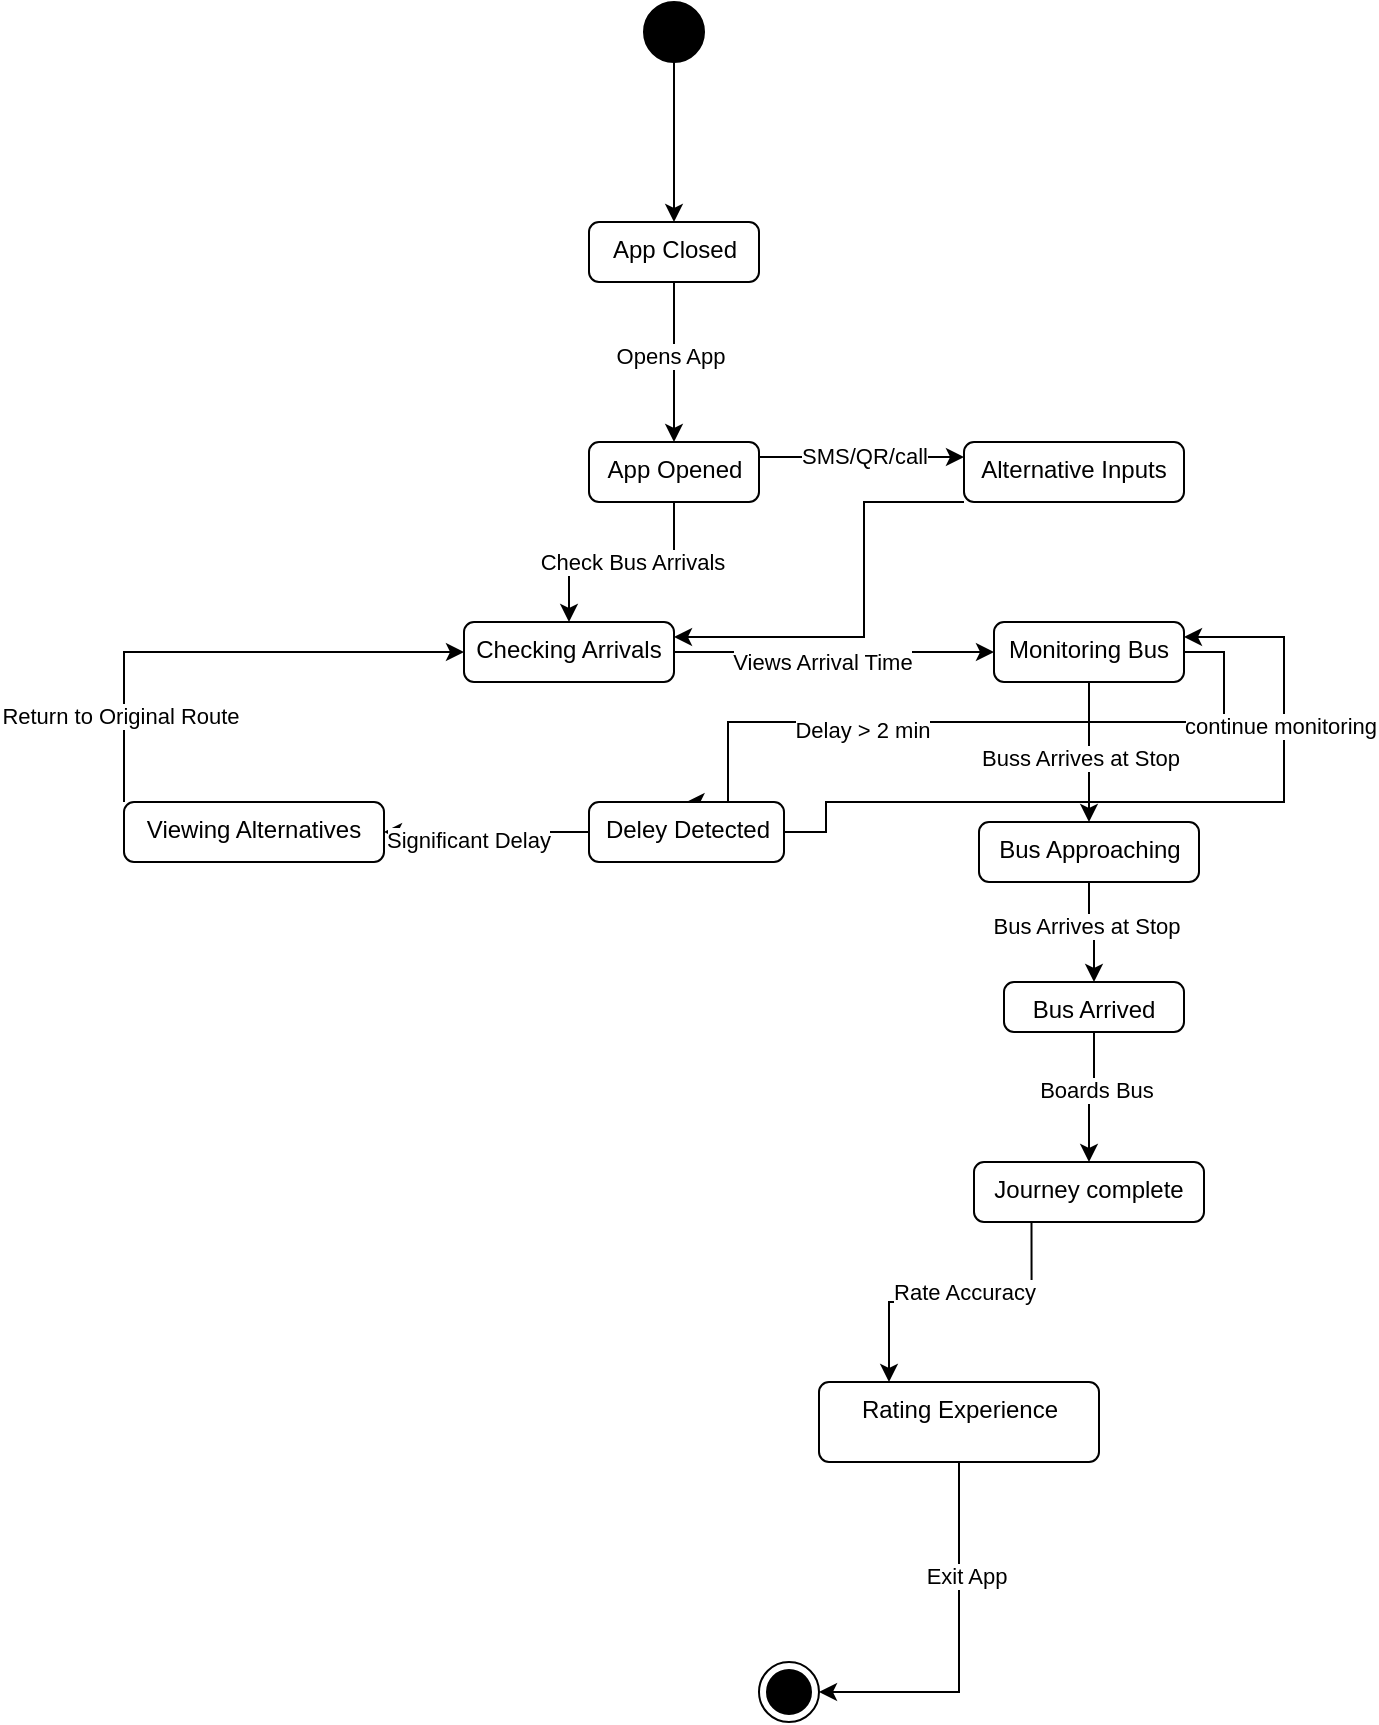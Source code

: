 <mxfile version="27.0.2">
  <diagram name="Page-1" id="t-8oRQaH_S0rjS87zA3V">
    <mxGraphModel dx="733" dy="906" grid="1" gridSize="10" guides="1" tooltips="1" connect="1" arrows="1" fold="1" page="1" pageScale="1" pageWidth="827" pageHeight="1169" math="0" shadow="0">
      <root>
        <mxCell id="0" />
        <mxCell id="1" parent="0" />
        <mxCell id="gGeE6c9y_24SSbr7kJLM-14" style="edgeStyle=orthogonalEdgeStyle;rounded=0;orthogonalLoop=1;jettySize=auto;html=1;exitX=0.5;exitY=1;exitDx=0;exitDy=0;entryX=0.5;entryY=0;entryDx=0;entryDy=0;" edge="1" parent="1" source="gGeE6c9y_24SSbr7kJLM-1" target="gGeE6c9y_24SSbr7kJLM-2">
          <mxGeometry relative="1" as="geometry" />
        </mxCell>
        <mxCell id="gGeE6c9y_24SSbr7kJLM-1" value="" style="ellipse;fillColor=strokeColor;html=1;" vertex="1" parent="1">
          <mxGeometry x="420" y="60" width="30" height="30" as="geometry" />
        </mxCell>
        <mxCell id="gGeE6c9y_24SSbr7kJLM-15" style="edgeStyle=orthogonalEdgeStyle;rounded=0;orthogonalLoop=1;jettySize=auto;html=1;exitX=0.5;exitY=1;exitDx=0;exitDy=0;entryX=0.5;entryY=0;entryDx=0;entryDy=0;" edge="1" parent="1" source="gGeE6c9y_24SSbr7kJLM-2" target="gGeE6c9y_24SSbr7kJLM-3">
          <mxGeometry relative="1" as="geometry" />
        </mxCell>
        <mxCell id="gGeE6c9y_24SSbr7kJLM-16" value="Opens App" style="edgeLabel;html=1;align=center;verticalAlign=middle;resizable=0;points=[];" vertex="1" connectable="0" parent="gGeE6c9y_24SSbr7kJLM-15">
          <mxGeometry x="-0.067" y="-2" relative="1" as="geometry">
            <mxPoint y="-1" as="offset" />
          </mxGeometry>
        </mxCell>
        <mxCell id="gGeE6c9y_24SSbr7kJLM-2" value="App Closed" style="html=1;align=center;verticalAlign=top;rounded=1;absoluteArcSize=1;arcSize=10;dashed=0;whiteSpace=wrap;" vertex="1" parent="1">
          <mxGeometry x="392.5" y="170" width="85" height="30" as="geometry" />
        </mxCell>
        <mxCell id="gGeE6c9y_24SSbr7kJLM-17" style="edgeStyle=orthogonalEdgeStyle;rounded=0;orthogonalLoop=1;jettySize=auto;html=1;exitX=1;exitY=0.25;exitDx=0;exitDy=0;entryX=0;entryY=0.25;entryDx=0;entryDy=0;" edge="1" parent="1" source="gGeE6c9y_24SSbr7kJLM-3" target="gGeE6c9y_24SSbr7kJLM-5">
          <mxGeometry relative="1" as="geometry" />
        </mxCell>
        <mxCell id="gGeE6c9y_24SSbr7kJLM-18" value="SMS/QR/call" style="edgeLabel;html=1;align=center;verticalAlign=middle;resizable=0;points=[];" vertex="1" connectable="0" parent="gGeE6c9y_24SSbr7kJLM-17">
          <mxGeometry x="0.021" y="1" relative="1" as="geometry">
            <mxPoint as="offset" />
          </mxGeometry>
        </mxCell>
        <mxCell id="gGeE6c9y_24SSbr7kJLM-19" style="edgeStyle=orthogonalEdgeStyle;rounded=0;orthogonalLoop=1;jettySize=auto;html=1;exitX=0.5;exitY=1;exitDx=0;exitDy=0;entryX=0.5;entryY=0;entryDx=0;entryDy=0;" edge="1" parent="1" source="gGeE6c9y_24SSbr7kJLM-3" target="gGeE6c9y_24SSbr7kJLM-4">
          <mxGeometry relative="1" as="geometry" />
        </mxCell>
        <mxCell id="gGeE6c9y_24SSbr7kJLM-20" value="Check Bus Arrivals" style="edgeLabel;html=1;align=center;verticalAlign=middle;resizable=0;points=[];" vertex="1" connectable="0" parent="gGeE6c9y_24SSbr7kJLM-19">
          <mxGeometry x="-0.095" relative="1" as="geometry">
            <mxPoint as="offset" />
          </mxGeometry>
        </mxCell>
        <mxCell id="gGeE6c9y_24SSbr7kJLM-3" value="App Opened" style="html=1;align=center;verticalAlign=top;rounded=1;absoluteArcSize=1;arcSize=10;dashed=0;whiteSpace=wrap;" vertex="1" parent="1">
          <mxGeometry x="392.5" y="280" width="85" height="30" as="geometry" />
        </mxCell>
        <mxCell id="gGeE6c9y_24SSbr7kJLM-22" style="edgeStyle=orthogonalEdgeStyle;rounded=0;orthogonalLoop=1;jettySize=auto;html=1;exitX=1;exitY=0.5;exitDx=0;exitDy=0;entryX=0;entryY=0.5;entryDx=0;entryDy=0;" edge="1" parent="1" source="gGeE6c9y_24SSbr7kJLM-4" target="gGeE6c9y_24SSbr7kJLM-6">
          <mxGeometry relative="1" as="geometry" />
        </mxCell>
        <mxCell id="gGeE6c9y_24SSbr7kJLM-4" value="Checking Arrivals" style="html=1;align=center;verticalAlign=top;rounded=1;absoluteArcSize=1;arcSize=10;dashed=0;whiteSpace=wrap;" vertex="1" parent="1">
          <mxGeometry x="330" y="370" width="105" height="30" as="geometry" />
        </mxCell>
        <mxCell id="gGeE6c9y_24SSbr7kJLM-21" style="edgeStyle=orthogonalEdgeStyle;rounded=0;orthogonalLoop=1;jettySize=auto;html=1;exitX=0;exitY=1;exitDx=0;exitDy=0;entryX=1;entryY=0.25;entryDx=0;entryDy=0;" edge="1" parent="1" source="gGeE6c9y_24SSbr7kJLM-5" target="gGeE6c9y_24SSbr7kJLM-4">
          <mxGeometry relative="1" as="geometry">
            <Array as="points">
              <mxPoint x="530" y="310" />
              <mxPoint x="530" y="378" />
            </Array>
          </mxGeometry>
        </mxCell>
        <mxCell id="gGeE6c9y_24SSbr7kJLM-23" value="Views Arrival Time" style="edgeLabel;html=1;align=center;verticalAlign=middle;resizable=0;points=[];" vertex="1" connectable="0" parent="gGeE6c9y_24SSbr7kJLM-21">
          <mxGeometry x="0.538" y="8" relative="1" as="geometry">
            <mxPoint x="25" y="4" as="offset" />
          </mxGeometry>
        </mxCell>
        <mxCell id="gGeE6c9y_24SSbr7kJLM-5" value="Alternative Inputs" style="html=1;align=center;verticalAlign=top;rounded=1;absoluteArcSize=1;arcSize=10;dashed=0;whiteSpace=wrap;" vertex="1" parent="1">
          <mxGeometry x="580" y="280" width="110" height="30" as="geometry" />
        </mxCell>
        <mxCell id="gGeE6c9y_24SSbr7kJLM-24" style="edgeStyle=orthogonalEdgeStyle;rounded=0;orthogonalLoop=1;jettySize=auto;html=1;exitX=0.5;exitY=1;exitDx=0;exitDy=0;entryX=0.5;entryY=0;entryDx=0;entryDy=0;" edge="1" parent="1" source="gGeE6c9y_24SSbr7kJLM-6" target="gGeE6c9y_24SSbr7kJLM-7">
          <mxGeometry relative="1" as="geometry" />
        </mxCell>
        <mxCell id="gGeE6c9y_24SSbr7kJLM-25" value="Buss Arrives at Stop" style="edgeLabel;html=1;align=center;verticalAlign=middle;resizable=0;points=[];" vertex="1" connectable="0" parent="gGeE6c9y_24SSbr7kJLM-24">
          <mxGeometry x="0.114" y="-5" relative="1" as="geometry">
            <mxPoint y="-1" as="offset" />
          </mxGeometry>
        </mxCell>
        <mxCell id="gGeE6c9y_24SSbr7kJLM-37" style="edgeStyle=orthogonalEdgeStyle;rounded=0;orthogonalLoop=1;jettySize=auto;html=1;exitX=1;exitY=0.5;exitDx=0;exitDy=0;entryX=0.5;entryY=0;entryDx=0;entryDy=0;" edge="1" parent="1" source="gGeE6c9y_24SSbr7kJLM-6" target="gGeE6c9y_24SSbr7kJLM-9">
          <mxGeometry relative="1" as="geometry">
            <Array as="points">
              <mxPoint x="710" y="385" />
              <mxPoint x="710" y="420" />
              <mxPoint x="462" y="420" />
            </Array>
          </mxGeometry>
        </mxCell>
        <mxCell id="gGeE6c9y_24SSbr7kJLM-38" value="Delay &amp;gt; 2 min" style="edgeLabel;html=1;align=center;verticalAlign=middle;resizable=0;points=[];" vertex="1" connectable="0" parent="gGeE6c9y_24SSbr7kJLM-37">
          <mxGeometry x="0.299" y="4" relative="1" as="geometry">
            <mxPoint as="offset" />
          </mxGeometry>
        </mxCell>
        <mxCell id="gGeE6c9y_24SSbr7kJLM-6" value="Monitoring Bus" style="html=1;align=center;verticalAlign=top;rounded=1;absoluteArcSize=1;arcSize=10;dashed=0;whiteSpace=wrap;" vertex="1" parent="1">
          <mxGeometry x="595" y="370" width="95" height="30" as="geometry" />
        </mxCell>
        <mxCell id="gGeE6c9y_24SSbr7kJLM-26" style="edgeStyle=orthogonalEdgeStyle;rounded=0;orthogonalLoop=1;jettySize=auto;html=1;exitX=0.5;exitY=1;exitDx=0;exitDy=0;entryX=0.5;entryY=0;entryDx=0;entryDy=0;" edge="1" parent="1" source="gGeE6c9y_24SSbr7kJLM-7" target="gGeE6c9y_24SSbr7kJLM-10">
          <mxGeometry relative="1" as="geometry" />
        </mxCell>
        <mxCell id="gGeE6c9y_24SSbr7kJLM-27" value="Bus Arrives at Stop" style="edgeLabel;html=1;align=center;verticalAlign=middle;resizable=0;points=[];" vertex="1" connectable="0" parent="gGeE6c9y_24SSbr7kJLM-26">
          <mxGeometry x="-0.15" y="-2" relative="1" as="geometry">
            <mxPoint y="-1" as="offset" />
          </mxGeometry>
        </mxCell>
        <mxCell id="gGeE6c9y_24SSbr7kJLM-7" value="Bus Approaching" style="html=1;align=center;verticalAlign=top;rounded=1;absoluteArcSize=1;arcSize=10;dashed=0;whiteSpace=wrap;" vertex="1" parent="1">
          <mxGeometry x="587.5" y="470" width="110" height="30" as="geometry" />
        </mxCell>
        <mxCell id="gGeE6c9y_24SSbr7kJLM-35" style="edgeStyle=orthogonalEdgeStyle;rounded=0;orthogonalLoop=1;jettySize=auto;html=1;exitX=0;exitY=0;exitDx=0;exitDy=0;entryX=0;entryY=0.5;entryDx=0;entryDy=0;" edge="1" parent="1" source="gGeE6c9y_24SSbr7kJLM-8" target="gGeE6c9y_24SSbr7kJLM-4">
          <mxGeometry relative="1" as="geometry" />
        </mxCell>
        <mxCell id="gGeE6c9y_24SSbr7kJLM-36" value="Return to Original Route" style="edgeLabel;html=1;align=center;verticalAlign=middle;resizable=0;points=[];" vertex="1" connectable="0" parent="gGeE6c9y_24SSbr7kJLM-35">
          <mxGeometry x="-0.657" y="2" relative="1" as="geometry">
            <mxPoint y="-1" as="offset" />
          </mxGeometry>
        </mxCell>
        <mxCell id="gGeE6c9y_24SSbr7kJLM-8" value="Viewing Alternatives" style="html=1;align=center;verticalAlign=top;rounded=1;absoluteArcSize=1;arcSize=10;dashed=0;whiteSpace=wrap;" vertex="1" parent="1">
          <mxGeometry x="160" y="460" width="130" height="30" as="geometry" />
        </mxCell>
        <mxCell id="gGeE6c9y_24SSbr7kJLM-40" style="edgeStyle=orthogonalEdgeStyle;rounded=0;orthogonalLoop=1;jettySize=auto;html=1;exitX=1;exitY=0.5;exitDx=0;exitDy=0;entryX=1;entryY=0.25;entryDx=0;entryDy=0;" edge="1" parent="1" source="gGeE6c9y_24SSbr7kJLM-9" target="gGeE6c9y_24SSbr7kJLM-6">
          <mxGeometry relative="1" as="geometry">
            <Array as="points">
              <mxPoint x="511" y="475" />
              <mxPoint x="511" y="460" />
              <mxPoint x="740" y="460" />
              <mxPoint x="740" y="378" />
            </Array>
          </mxGeometry>
        </mxCell>
        <mxCell id="gGeE6c9y_24SSbr7kJLM-41" value="continue monitoring" style="edgeLabel;html=1;align=center;verticalAlign=middle;resizable=0;points=[];" vertex="1" connectable="0" parent="gGeE6c9y_24SSbr7kJLM-40">
          <mxGeometry x="0.525" y="2" relative="1" as="geometry">
            <mxPoint as="offset" />
          </mxGeometry>
        </mxCell>
        <mxCell id="gGeE6c9y_24SSbr7kJLM-42" style="edgeStyle=orthogonalEdgeStyle;rounded=0;orthogonalLoop=1;jettySize=auto;html=1;exitX=0;exitY=0.5;exitDx=0;exitDy=0;entryX=1;entryY=0.5;entryDx=0;entryDy=0;" edge="1" parent="1" source="gGeE6c9y_24SSbr7kJLM-9" target="gGeE6c9y_24SSbr7kJLM-8">
          <mxGeometry relative="1" as="geometry" />
        </mxCell>
        <mxCell id="gGeE6c9y_24SSbr7kJLM-43" value="Significant Delay" style="edgeLabel;html=1;align=center;verticalAlign=middle;resizable=0;points=[];" vertex="1" connectable="0" parent="gGeE6c9y_24SSbr7kJLM-42">
          <mxGeometry x="0.178" y="4" relative="1" as="geometry">
            <mxPoint as="offset" />
          </mxGeometry>
        </mxCell>
        <mxCell id="gGeE6c9y_24SSbr7kJLM-9" value="Deley Detected" style="html=1;align=center;verticalAlign=top;rounded=1;absoluteArcSize=1;arcSize=10;dashed=0;whiteSpace=wrap;" vertex="1" parent="1">
          <mxGeometry x="392.5" y="460" width="97.5" height="30" as="geometry" />
        </mxCell>
        <mxCell id="gGeE6c9y_24SSbr7kJLM-28" style="edgeStyle=orthogonalEdgeStyle;rounded=0;orthogonalLoop=1;jettySize=auto;html=1;exitX=0.5;exitY=1;exitDx=0;exitDy=0;entryX=0.5;entryY=0;entryDx=0;entryDy=0;" edge="1" parent="1" source="gGeE6c9y_24SSbr7kJLM-10" target="gGeE6c9y_24SSbr7kJLM-11">
          <mxGeometry relative="1" as="geometry" />
        </mxCell>
        <mxCell id="gGeE6c9y_24SSbr7kJLM-29" value="Boards Bus" style="edgeLabel;html=1;align=center;verticalAlign=middle;resizable=0;points=[];" vertex="1" connectable="0" parent="gGeE6c9y_24SSbr7kJLM-28">
          <mxGeometry x="-0.148" y="1" relative="1" as="geometry">
            <mxPoint as="offset" />
          </mxGeometry>
        </mxCell>
        <mxCell id="gGeE6c9y_24SSbr7kJLM-10" value="Bus Arrived" style="html=1;align=center;verticalAlign=top;rounded=1;absoluteArcSize=1;arcSize=10;dashed=0;whiteSpace=wrap;" vertex="1" parent="1">
          <mxGeometry x="600" y="550" width="90" height="25" as="geometry" />
        </mxCell>
        <mxCell id="gGeE6c9y_24SSbr7kJLM-31" style="edgeStyle=orthogonalEdgeStyle;rounded=0;orthogonalLoop=1;jettySize=auto;html=1;exitX=0.25;exitY=1;exitDx=0;exitDy=0;entryX=0.25;entryY=0;entryDx=0;entryDy=0;" edge="1" parent="1" source="gGeE6c9y_24SSbr7kJLM-11" target="gGeE6c9y_24SSbr7kJLM-12">
          <mxGeometry relative="1" as="geometry" />
        </mxCell>
        <mxCell id="gGeE6c9y_24SSbr7kJLM-32" value="Rate Accuracy" style="edgeLabel;html=1;align=center;verticalAlign=middle;resizable=0;points=[];" vertex="1" connectable="0" parent="gGeE6c9y_24SSbr7kJLM-31">
          <mxGeometry x="-0.014" y="-5" relative="1" as="geometry">
            <mxPoint as="offset" />
          </mxGeometry>
        </mxCell>
        <mxCell id="gGeE6c9y_24SSbr7kJLM-11" value="Journey complete" style="html=1;align=center;verticalAlign=top;rounded=1;absoluteArcSize=1;arcSize=10;dashed=0;whiteSpace=wrap;" vertex="1" parent="1">
          <mxGeometry x="585" y="640" width="115" height="30" as="geometry" />
        </mxCell>
        <mxCell id="gGeE6c9y_24SSbr7kJLM-33" style="edgeStyle=orthogonalEdgeStyle;rounded=0;orthogonalLoop=1;jettySize=auto;html=1;exitX=0.5;exitY=1;exitDx=0;exitDy=0;entryX=1;entryY=0.5;entryDx=0;entryDy=0;" edge="1" parent="1" source="gGeE6c9y_24SSbr7kJLM-12" target="gGeE6c9y_24SSbr7kJLM-13">
          <mxGeometry relative="1" as="geometry" />
        </mxCell>
        <mxCell id="gGeE6c9y_24SSbr7kJLM-34" value="Exit App" style="edgeLabel;html=1;align=center;verticalAlign=middle;resizable=0;points=[];" vertex="1" connectable="0" parent="gGeE6c9y_24SSbr7kJLM-33">
          <mxGeometry x="-0.373" y="3" relative="1" as="geometry">
            <mxPoint y="-1" as="offset" />
          </mxGeometry>
        </mxCell>
        <mxCell id="gGeE6c9y_24SSbr7kJLM-12" value="Rating Experience" style="html=1;align=center;verticalAlign=top;rounded=1;absoluteArcSize=1;arcSize=10;dashed=0;whiteSpace=wrap;" vertex="1" parent="1">
          <mxGeometry x="507.5" y="750" width="140" height="40" as="geometry" />
        </mxCell>
        <mxCell id="gGeE6c9y_24SSbr7kJLM-13" value="" style="ellipse;html=1;shape=endState;fillColor=strokeColor;" vertex="1" parent="1">
          <mxGeometry x="477.5" y="890" width="30" height="30" as="geometry" />
        </mxCell>
      </root>
    </mxGraphModel>
  </diagram>
</mxfile>
